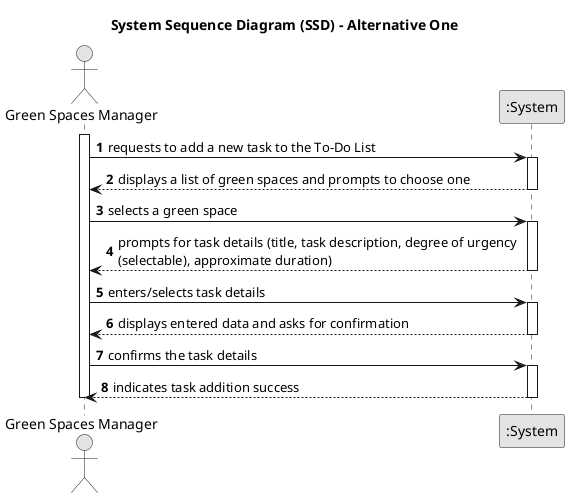 @startuml
skinparam monochrome true
skinparam packageStyle rectangle
skinparam shadowing false

title System Sequence Diagram (SSD) - Alternative One

autonumber

actor "Green Spaces Manager" as GSM
participant ":System" as System

activate GSM

    GSM -> System : requests to add a new task to the To-Do List
    activate System

        System --> GSM : displays a list of green spaces and prompts to choose one
    deactivate System

    GSM -> System : selects a green space
    activate System

    System --> GSM : prompts for task details (title, task description, degree of urgency \n(selectable), approximate duration)
    deactivate System

    GSM -> System : enters/selects task details
    activate System

    System --> GSM : displays entered data and asks for confirmation
    deactivate System

    GSM -> System : confirms the task details
    activate System

    System --> GSM : indicates task addition success
    deactivate System

deactivate GSM

@enduml
